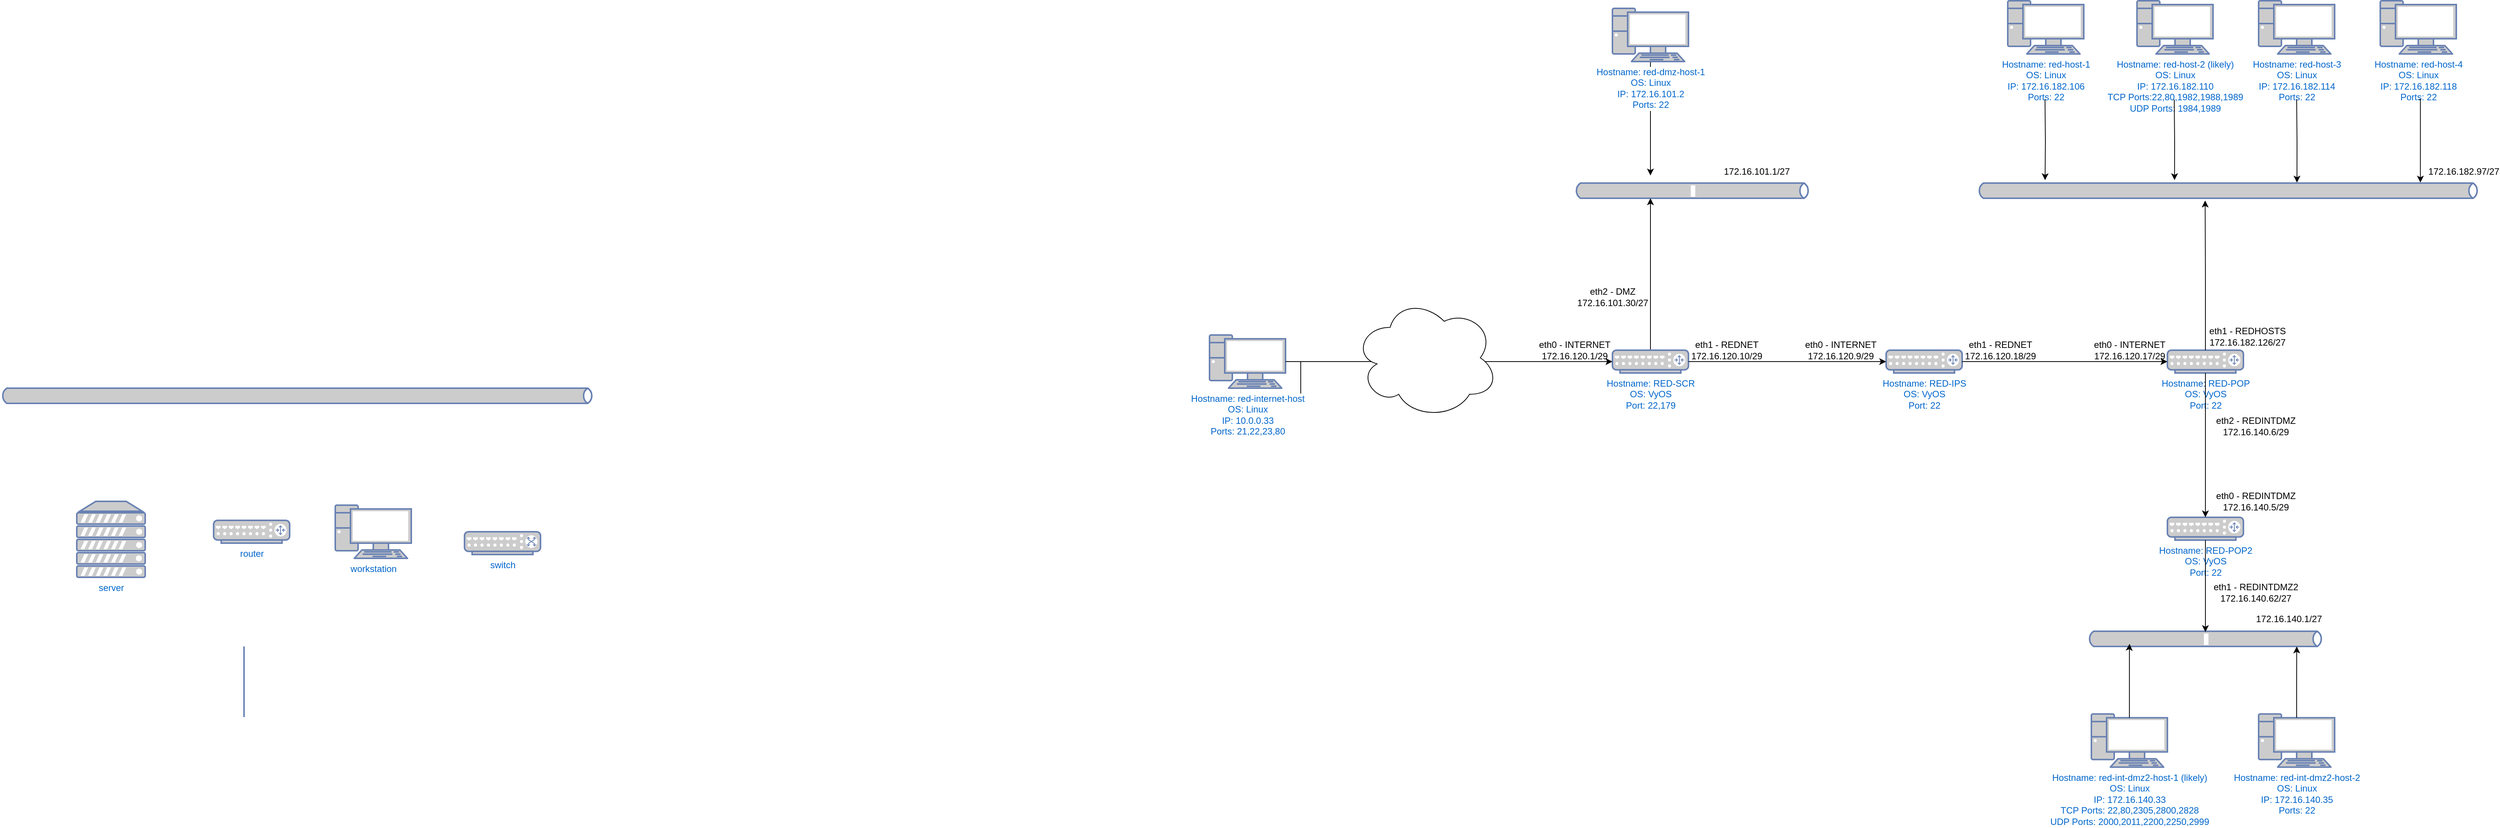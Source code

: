 <mxfile version="24.8.3">
  <diagram name="Page-1" id="d66fe2ae-3e9f-cf2f-6d29-e24063ad5d60">
    <mxGraphModel dx="949" dy="1174" grid="1" gridSize="10" guides="1" tooltips="1" connect="1" arrows="1" fold="1" page="1" pageScale="1" pageWidth="1100" pageHeight="850" background="none" math="0" shadow="0">
      <root>
        <mxCell id="0" />
        <mxCell id="1" parent="0" />
        <mxCell id="tD9H55nl_gsNZWcoYCBU-1" value="router" style="fontColor=#0066CC;verticalAlign=top;verticalLabelPosition=bottom;labelPosition=center;align=center;html=1;fillColor=#CCCCCC;strokeColor=#6881B3;gradientColor=none;gradientDirection=north;strokeWidth=2;shape=mxgraph.networks.router;rounded=1;shadow=0;comic=0;labelBackgroundColor=#ffffff;" parent="1" vertex="1">
          <mxGeometry x="1840" y="774" width="100" height="30" as="geometry" />
        </mxCell>
        <mxCell id="tD9H55nl_gsNZWcoYCBU-2" value="workstation" style="fontColor=#0066CC;verticalAlign=top;verticalLabelPosition=bottom;labelPosition=center;align=center;html=1;fillColor=#CCCCCC;strokeColor=#6881B3;gradientColor=none;gradientDirection=north;strokeWidth=2;shape=mxgraph.networks.pc;rounded=1;shadow=0;comic=0;labelBackgroundColor=#ffffff;" parent="1" vertex="1">
          <mxGeometry x="2000" y="754" width="100" height="70" as="geometry" />
        </mxCell>
        <mxCell id="tD9H55nl_gsNZWcoYCBU-3" value="server" style="fontColor=#0066CC;verticalAlign=top;verticalLabelPosition=bottom;labelPosition=center;align=center;html=1;fillColor=#CCCCCC;strokeColor=#6881B3;gradientColor=none;gradientDirection=north;strokeWidth=2;shape=mxgraph.networks.server;rounded=1;shadow=0;comic=0;labelBackgroundColor=#ffffff;" parent="1" vertex="1">
          <mxGeometry x="1660" y="749" width="90" height="100" as="geometry" />
        </mxCell>
        <mxCell id="tD9H55nl_gsNZWcoYCBU-4" value="switch" style="fontColor=#0066CC;verticalAlign=top;verticalLabelPosition=bottom;labelPosition=center;align=center;html=1;fillColor=#CCCCCC;strokeColor=#6881B3;gradientColor=none;gradientDirection=north;strokeWidth=2;shape=mxgraph.networks.switch;rounded=1;shadow=0;comic=0;labelBackgroundColor=#ffffff;" parent="1" vertex="1">
          <mxGeometry x="2170" y="789" width="100" height="30" as="geometry" />
        </mxCell>
        <mxCell id="tD9H55nl_gsNZWcoYCBU-5" value="c" style="html=1;fillColor=#CCCCCC;strokeColor=#6881B3;gradientColor=none;gradientDirection=north;strokeWidth=2;shape=mxgraph.networks.bus;gradientColor=none;gradientDirection=north;fontColor=#ffffff;perimeter=backbonePerimeter;backboneSize=20;rounded=1;shadow=0;comic=0;labelBackgroundColor=#ffffff;" parent="1" vertex="1">
          <mxGeometry x="3630" y="330" width="310" height="20" as="geometry" />
        </mxCell>
        <mxCell id="tD9H55nl_gsNZWcoYCBU-6" value="" style="strokeColor=#6881B3;edgeStyle=none;rounded=0;endArrow=none;html=1;strokeWidth=2;labelBackgroundColor=none;fontFamily=Verdana;fontSize=28;fontColor=#0066CC;entryX=0.5;entryY=0;entryPerimeter=0;" parent="1" edge="1">
          <mxGeometry relative="1" as="geometry">
            <mxPoint x="1880" y="940" as="sourcePoint" />
            <mxPoint x="1880" y="1033" as="targetPoint" />
          </mxGeometry>
        </mxCell>
        <mxCell id="tD9H55nl_gsNZWcoYCBU-12" style="edgeStyle=orthogonalEdgeStyle;rounded=0;orthogonalLoop=1;jettySize=auto;html=1;exitX=0.5;exitY=0;exitDx=0;exitDy=0;exitPerimeter=0;" parent="1" source="tD9H55nl_gsNZWcoYCBU-7" target="tD9H55nl_gsNZWcoYCBU-5" edge="1">
          <mxGeometry relative="1" as="geometry">
            <Array as="points">
              <mxPoint x="3730" y="390" />
              <mxPoint x="3730" y="390" />
            </Array>
          </mxGeometry>
        </mxCell>
        <mxCell id="tD9H55nl_gsNZWcoYCBU-7" value="&lt;div&gt;Hostname: RED-SCR&lt;/div&gt;&lt;div&gt;OS: VyOS&lt;br&gt;&lt;/div&gt;&lt;div&gt;Port: 22,179&lt;br&gt;&lt;/div&gt;" style="fontColor=#0066CC;verticalAlign=top;verticalLabelPosition=bottom;labelPosition=center;align=center;html=1;fillColor=#CCCCCC;strokeColor=#6881B3;gradientColor=none;gradientDirection=north;strokeWidth=2;shape=mxgraph.networks.router;rounded=1;shadow=0;comic=0;labelBackgroundColor=#ffffff;" parent="1" vertex="1">
          <mxGeometry x="3680" y="550" width="100" height="30" as="geometry" />
        </mxCell>
        <mxCell id="tD9H55nl_gsNZWcoYCBU-21" value="" style="edgeStyle=orthogonalEdgeStyle;rounded=0;orthogonalLoop=1;jettySize=auto;html=1;" parent="1" source="tD9H55nl_gsNZWcoYCBU-8" edge="1">
          <mxGeometry relative="1" as="geometry">
            <mxPoint x="3260" y="638" as="targetPoint" />
          </mxGeometry>
        </mxCell>
        <mxCell id="tD9H55nl_gsNZWcoYCBU-8" value="&lt;div&gt;Hostname: red-internet-host&lt;/div&gt;&lt;div&gt;OS: Linux&lt;br&gt;&lt;/div&gt;&lt;div&gt;IP: 10.0.0.33&lt;/div&gt;&lt;div&gt;Ports: 21,22,23,80&lt;br&gt;&lt;/div&gt;" style="fontColor=#0066CC;verticalAlign=top;verticalLabelPosition=bottom;labelPosition=center;align=center;html=1;fillColor=#CCCCCC;strokeColor=#6881B3;gradientColor=none;gradientDirection=north;strokeWidth=2;shape=mxgraph.networks.pc;rounded=1;shadow=0;comic=0;labelBackgroundColor=#ffffff;" parent="1" vertex="1">
          <mxGeometry x="3150" y="530" width="100" height="70" as="geometry" />
        </mxCell>
        <mxCell id="tD9H55nl_gsNZWcoYCBU-9" value="" style="html=1;fillColor=#CCCCCC;strokeColor=#6881B3;gradientColor=none;gradientDirection=north;strokeWidth=2;shape=mxgraph.networks.bus;gradientColor=none;gradientDirection=north;fontColor=#ffffff;perimeter=backbonePerimeter;backboneSize=20;rounded=1;shadow=0;comic=0;labelBackgroundColor=#ffffff;" parent="1" vertex="1">
          <mxGeometry x="1560" y="600" width="780" height="20" as="geometry" />
        </mxCell>
        <mxCell id="tD9H55nl_gsNZWcoYCBU-13" style="edgeStyle=orthogonalEdgeStyle;rounded=0;orthogonalLoop=1;jettySize=auto;html=1;exitX=0.5;exitY=1;exitDx=0;exitDy=0;exitPerimeter=0;" parent="1" source="tD9H55nl_gsNZWcoYCBU-10" edge="1">
          <mxGeometry relative="1" as="geometry">
            <mxPoint x="3730" y="320" as="targetPoint" />
          </mxGeometry>
        </mxCell>
        <mxCell id="tD9H55nl_gsNZWcoYCBU-10" value="&lt;div&gt;Hostname: red-dmz-host-1&lt;/div&gt;&lt;div&gt;OS: Linux&lt;br&gt;&lt;/div&gt;&lt;div&gt;IP: 172.16.101.2&lt;/div&gt;&lt;div&gt;Ports: 22&lt;br&gt;&lt;/div&gt;" style="fontColor=#0066CC;verticalAlign=top;verticalLabelPosition=bottom;labelPosition=center;align=center;html=1;fillColor=#CCCCCC;strokeColor=#6881B3;gradientColor=none;gradientDirection=north;strokeWidth=2;shape=mxgraph.networks.pc;rounded=1;shadow=0;comic=0;labelBackgroundColor=#ffffff;" parent="1" vertex="1">
          <mxGeometry x="3680" y="100" width="100" height="70" as="geometry" />
        </mxCell>
        <mxCell id="tD9H55nl_gsNZWcoYCBU-14" value="172.16.101.1/27" style="text;html=1;align=center;verticalAlign=middle;whiteSpace=wrap;rounded=0;" parent="1" vertex="1">
          <mxGeometry x="3840" y="300" width="60" height="30" as="geometry" />
        </mxCell>
        <mxCell id="tD9H55nl_gsNZWcoYCBU-15" style="edgeStyle=orthogonalEdgeStyle;rounded=0;orthogonalLoop=1;jettySize=auto;html=1;exitX=1;exitY=0.5;exitDx=0;exitDy=0;exitPerimeter=0;entryX=0;entryY=0.5;entryDx=0;entryDy=0;entryPerimeter=0;" parent="1" source="tD9H55nl_gsNZWcoYCBU-8" target="tD9H55nl_gsNZWcoYCBU-7" edge="1">
          <mxGeometry relative="1" as="geometry" />
        </mxCell>
        <mxCell id="tD9H55nl_gsNZWcoYCBU-16" value="&lt;div&gt;Hostname: RED-IPS&lt;/div&gt;&lt;div&gt;OS: VyOS&lt;br&gt;&lt;/div&gt;&lt;div&gt;Port: 22&lt;br&gt;&lt;/div&gt;" style="fontColor=#0066CC;verticalAlign=top;verticalLabelPosition=bottom;labelPosition=center;align=center;html=1;fillColor=#CCCCCC;strokeColor=#6881B3;gradientColor=none;gradientDirection=north;strokeWidth=2;shape=mxgraph.networks.router;rounded=1;shadow=0;comic=0;labelBackgroundColor=#ffffff;" parent="1" vertex="1">
          <mxGeometry x="4040" y="550" width="100" height="30" as="geometry" />
        </mxCell>
        <mxCell id="tD9H55nl_gsNZWcoYCBU-17" value="&lt;div&gt;Hostname: RED-POP&lt;/div&gt;&lt;div&gt;OS: VyOS&lt;br&gt;&lt;/div&gt;&lt;div&gt;Port: 22&lt;br&gt;&lt;/div&gt;" style="fontColor=#0066CC;verticalAlign=top;verticalLabelPosition=bottom;labelPosition=center;align=center;html=1;fillColor=#CCCCCC;strokeColor=#6881B3;gradientColor=none;gradientDirection=north;strokeWidth=2;shape=mxgraph.networks.router;rounded=1;shadow=0;comic=0;labelBackgroundColor=#ffffff;" parent="1" vertex="1">
          <mxGeometry x="4410" y="550" width="100" height="30" as="geometry" />
        </mxCell>
        <mxCell id="tD9H55nl_gsNZWcoYCBU-18" style="edgeStyle=orthogonalEdgeStyle;rounded=0;orthogonalLoop=1;jettySize=auto;html=1;exitX=1;exitY=0.5;exitDx=0;exitDy=0;exitPerimeter=0;entryX=0;entryY=0.5;entryDx=0;entryDy=0;entryPerimeter=0;" parent="1" source="tD9H55nl_gsNZWcoYCBU-7" target="tD9H55nl_gsNZWcoYCBU-16" edge="1">
          <mxGeometry relative="1" as="geometry" />
        </mxCell>
        <mxCell id="tD9H55nl_gsNZWcoYCBU-19" style="edgeStyle=orthogonalEdgeStyle;rounded=0;orthogonalLoop=1;jettySize=auto;html=1;exitX=1;exitY=0.5;exitDx=0;exitDy=0;exitPerimeter=0;entryX=0;entryY=0.5;entryDx=0;entryDy=0;entryPerimeter=0;" parent="1" source="tD9H55nl_gsNZWcoYCBU-16" target="tD9H55nl_gsNZWcoYCBU-17" edge="1">
          <mxGeometry relative="1" as="geometry" />
        </mxCell>
        <mxCell id="tD9H55nl_gsNZWcoYCBU-26" value="&lt;div&gt;eth2 - DMZ&lt;br&gt;&lt;/div&gt;&lt;div&gt;172.16.101.30/27&lt;br&gt;&lt;/div&gt;" style="text;html=1;align=center;verticalAlign=middle;resizable=0;points=[];autosize=1;strokeColor=none;fillColor=none;" parent="1" vertex="1">
          <mxGeometry x="3620" y="460" width="120" height="40" as="geometry" />
        </mxCell>
        <mxCell id="tD9H55nl_gsNZWcoYCBU-27" value="&lt;div&gt;eth1 - REDNET&lt;br&gt;&lt;/div&gt;&lt;div&gt;172.16.120.10/29&lt;br&gt;&lt;/div&gt;" style="text;html=1;align=center;verticalAlign=middle;resizable=0;points=[];autosize=1;strokeColor=none;fillColor=none;" parent="1" vertex="1">
          <mxGeometry x="3770" y="530" width="120" height="40" as="geometry" />
        </mxCell>
        <mxCell id="tD9H55nl_gsNZWcoYCBU-28" value="&lt;div&gt;eth0 - INTERNET&lt;br&gt;&lt;/div&gt;&lt;div&gt;172.16.120.9/29&lt;/div&gt;" style="text;html=1;align=center;verticalAlign=middle;resizable=0;points=[];autosize=1;strokeColor=none;fillColor=none;" parent="1" vertex="1">
          <mxGeometry x="3920" y="530" width="120" height="40" as="geometry" />
        </mxCell>
        <mxCell id="tD9H55nl_gsNZWcoYCBU-29" value="&lt;div&gt;eth1 - REDNET&lt;br&gt;&lt;/div&gt;172.16.120.18/29" style="text;html=1;align=center;verticalAlign=middle;resizable=0;points=[];autosize=1;strokeColor=none;fillColor=none;" parent="1" vertex="1">
          <mxGeometry x="4130" y="530" width="120" height="40" as="geometry" />
        </mxCell>
        <mxCell id="tD9H55nl_gsNZWcoYCBU-30" value="&lt;div&gt;eth0 - INTERNET&lt;/div&gt;&lt;div&gt;172.16.120.17/29&lt;br&gt;&lt;/div&gt;" style="text;html=1;align=center;verticalAlign=middle;resizable=0;points=[];autosize=1;strokeColor=none;fillColor=none;" parent="1" vertex="1">
          <mxGeometry x="4300" y="530" width="120" height="40" as="geometry" />
        </mxCell>
        <mxCell id="tD9H55nl_gsNZWcoYCBU-31" value="&lt;div&gt;eth0 - INTERNET&lt;br&gt;&lt;/div&gt;&lt;div&gt;172.16.120.1/29&lt;/div&gt;" style="text;html=1;align=center;verticalAlign=middle;resizable=0;points=[];autosize=1;strokeColor=none;fillColor=none;" parent="1" vertex="1">
          <mxGeometry x="3570" y="530" width="120" height="40" as="geometry" />
        </mxCell>
        <mxCell id="tD9H55nl_gsNZWcoYCBU-33" value="" style="ellipse;shape=cloud;whiteSpace=wrap;html=1;" parent="1" vertex="1">
          <mxGeometry x="3340" y="480" width="190" height="160" as="geometry" />
        </mxCell>
        <mxCell id="tD9H55nl_gsNZWcoYCBU-34" value="" style="html=1;fillColor=#CCCCCC;strokeColor=#6881B3;gradientColor=none;gradientDirection=north;strokeWidth=2;shape=mxgraph.networks.bus;gradientColor=none;gradientDirection=north;fontColor=#ffffff;perimeter=backbonePerimeter;backboneSize=20;rounded=1;shadow=0;comic=0;labelBackgroundColor=#ffffff;" parent="1" vertex="1">
          <mxGeometry x="4160" y="330" width="660" height="20" as="geometry" />
        </mxCell>
        <mxCell id="tD9H55nl_gsNZWcoYCBU-37" style="edgeStyle=orthogonalEdgeStyle;rounded=0;orthogonalLoop=1;jettySize=auto;html=1;exitX=0.5;exitY=0;exitDx=0;exitDy=0;exitPerimeter=0;entryX=0.454;entryY=1.15;entryDx=0;entryDy=0;entryPerimeter=0;" parent="1" source="tD9H55nl_gsNZWcoYCBU-17" target="tD9H55nl_gsNZWcoYCBU-34" edge="1">
          <mxGeometry relative="1" as="geometry" />
        </mxCell>
        <mxCell id="tD9H55nl_gsNZWcoYCBU-38" value="&lt;div&gt;Hostname: red-host-1&lt;/div&gt;&lt;div&gt;OS: Linux&lt;br&gt;&lt;/div&gt;&lt;div&gt;IP: 172.16.182.106&lt;/div&gt;&lt;div&gt;Ports: 22&lt;br&gt;&lt;/div&gt;" style="fontColor=#0066CC;verticalAlign=top;verticalLabelPosition=bottom;labelPosition=center;align=center;html=1;fillColor=#CCCCCC;strokeColor=#6881B3;gradientColor=none;gradientDirection=north;strokeWidth=2;shape=mxgraph.networks.pc;rounded=1;shadow=0;comic=0;labelBackgroundColor=#ffffff;" parent="1" vertex="1">
          <mxGeometry x="4200" y="90" width="100" height="70" as="geometry" />
        </mxCell>
        <mxCell id="tD9H55nl_gsNZWcoYCBU-39" value="&lt;div&gt;Hostname: red-host-2 (likely) &lt;br&gt;&lt;/div&gt;&lt;div&gt;OS: Linux&lt;br&gt;&lt;/div&gt;&lt;div&gt;IP: 172.16.182.110&lt;/div&gt;&lt;div&gt;TCP Ports:22,80,1982,1988,1989&lt;br&gt;&lt;/div&gt;&lt;div&gt;UDP Ports: 1984,1989&lt;br&gt;&lt;/div&gt;" style="fontColor=#0066CC;verticalAlign=top;verticalLabelPosition=bottom;labelPosition=center;align=center;html=1;fillColor=#CCCCCC;strokeColor=#6881B3;gradientColor=none;gradientDirection=north;strokeWidth=2;shape=mxgraph.networks.pc;rounded=1;shadow=0;comic=0;labelBackgroundColor=#ffffff;" parent="1" vertex="1">
          <mxGeometry x="4370" y="90" width="100" height="70" as="geometry" />
        </mxCell>
        <mxCell id="tD9H55nl_gsNZWcoYCBU-40" value="&lt;div&gt;Hostname: red-host-3&lt;/div&gt;&lt;div&gt;OS: Linux&lt;br&gt;&lt;/div&gt;&lt;div&gt;IP: 172.16.182.114&lt;/div&gt;&lt;div&gt;Ports: 22&lt;br&gt;&lt;/div&gt;" style="fontColor=#0066CC;verticalAlign=top;verticalLabelPosition=bottom;labelPosition=center;align=center;html=1;fillColor=#CCCCCC;strokeColor=#6881B3;gradientColor=none;gradientDirection=north;strokeWidth=2;shape=mxgraph.networks.pc;rounded=1;shadow=0;comic=0;labelBackgroundColor=#ffffff;" parent="1" vertex="1">
          <mxGeometry x="4530" y="90" width="100" height="70" as="geometry" />
        </mxCell>
        <mxCell id="tD9H55nl_gsNZWcoYCBU-41" value="&lt;div&gt;Hostname: red-host-4&lt;br&gt;&lt;/div&gt;&lt;div&gt;OS: Linux&lt;br&gt;&lt;/div&gt;&lt;div&gt;IP: 172.16.182.118&lt;/div&gt;&lt;div&gt;Ports: 22&lt;br&gt;&lt;/div&gt;" style="fontColor=#0066CC;verticalAlign=top;verticalLabelPosition=bottom;labelPosition=center;align=center;html=1;fillColor=#CCCCCC;strokeColor=#6881B3;gradientColor=none;gradientDirection=north;strokeWidth=2;shape=mxgraph.networks.pc;rounded=1;shadow=0;comic=0;labelBackgroundColor=#ffffff;" parent="1" vertex="1">
          <mxGeometry x="4690" y="90" width="100" height="70" as="geometry" />
        </mxCell>
        <mxCell id="tD9H55nl_gsNZWcoYCBU-42" style="edgeStyle=orthogonalEdgeStyle;rounded=0;orthogonalLoop=1;jettySize=auto;html=1;entryX=0.135;entryY=-0.192;entryDx=0;entryDy=0;entryPerimeter=0;" parent="1" target="tD9H55nl_gsNZWcoYCBU-34" edge="1">
          <mxGeometry relative="1" as="geometry">
            <mxPoint x="4249" y="220" as="sourcePoint" />
          </mxGeometry>
        </mxCell>
        <mxCell id="tD9H55nl_gsNZWcoYCBU-43" style="edgeStyle=orthogonalEdgeStyle;rounded=0;orthogonalLoop=1;jettySize=auto;html=1;entryX=0.393;entryY=-0.192;entryDx=0;entryDy=0;entryPerimeter=0;" parent="1" target="tD9H55nl_gsNZWcoYCBU-34" edge="1">
          <mxGeometry relative="1" as="geometry">
            <mxPoint x="4419" y="220" as="sourcePoint" />
          </mxGeometry>
        </mxCell>
        <mxCell id="tD9H55nl_gsNZWcoYCBU-44" style="edgeStyle=orthogonalEdgeStyle;rounded=0;orthogonalLoop=1;jettySize=auto;html=1;entryX=0.637;entryY=-0.034;entryDx=0;entryDy=0;entryPerimeter=0;" parent="1" target="tD9H55nl_gsNZWcoYCBU-34" edge="1">
          <mxGeometry relative="1" as="geometry">
            <mxPoint x="4580" y="220" as="sourcePoint" />
          </mxGeometry>
        </mxCell>
        <mxCell id="tD9H55nl_gsNZWcoYCBU-45" style="edgeStyle=orthogonalEdgeStyle;rounded=0;orthogonalLoop=1;jettySize=auto;html=1;entryX=0.883;entryY=-0.034;entryDx=0;entryDy=0;entryPerimeter=0;" parent="1" target="tD9H55nl_gsNZWcoYCBU-34" edge="1">
          <mxGeometry relative="1" as="geometry">
            <mxPoint x="4741" y="220" as="sourcePoint" />
            <Array as="points">
              <mxPoint x="4743" y="220" />
            </Array>
          </mxGeometry>
        </mxCell>
        <mxCell id="tD9H55nl_gsNZWcoYCBU-46" value="172.16.182.97/27" style="text;html=1;align=center;verticalAlign=middle;whiteSpace=wrap;rounded=0;" parent="1" vertex="1">
          <mxGeometry x="4770" y="300" width="60" height="30" as="geometry" />
        </mxCell>
        <mxCell id="tD9H55nl_gsNZWcoYCBU-55" value="&lt;div&gt;Hostname: RED-POP2&lt;/div&gt;&lt;div&gt;OS: VyOS&lt;br&gt;&lt;/div&gt;&lt;div&gt;Port: 22&lt;/div&gt;" style="fontColor=#0066CC;verticalAlign=top;verticalLabelPosition=bottom;labelPosition=center;align=center;html=1;fillColor=#CCCCCC;strokeColor=#6881B3;gradientColor=none;gradientDirection=north;strokeWidth=2;shape=mxgraph.networks.router;rounded=1;shadow=0;comic=0;labelBackgroundColor=#ffffff;" parent="1" vertex="1">
          <mxGeometry x="4410" y="770" width="100" height="30" as="geometry" />
        </mxCell>
        <mxCell id="tD9H55nl_gsNZWcoYCBU-56" value="&lt;div&gt;eth1 - REDHOSTS&lt;/div&gt;&lt;div&gt;172.16.182.126/27&lt;br&gt;&lt;/div&gt;" style="text;html=1;align=center;verticalAlign=middle;resizable=0;points=[];autosize=1;strokeColor=none;fillColor=none;" parent="1" vertex="1">
          <mxGeometry x="4455" y="512" width="120" height="40" as="geometry" />
        </mxCell>
        <mxCell id="tD9H55nl_gsNZWcoYCBU-57" value="&lt;div&gt;eth2 - REDINTDMZ&lt;/div&gt;&lt;div&gt;172.16.140.6/29&lt;br&gt;&lt;/div&gt;" style="text;html=1;align=center;verticalAlign=middle;resizable=0;points=[];autosize=1;strokeColor=none;fillColor=none;" parent="1" vertex="1">
          <mxGeometry x="4461" y="630" width="130" height="40" as="geometry" />
        </mxCell>
        <mxCell id="tD9H55nl_gsNZWcoYCBU-58" value="&lt;div&gt;eth0 - REDINTDMZ&lt;/div&gt;&lt;div&gt;172.16.140.5/29&lt;br&gt;&lt;/div&gt;" style="text;html=1;align=center;verticalAlign=middle;resizable=0;points=[];autosize=1;strokeColor=none;fillColor=none;" parent="1" vertex="1">
          <mxGeometry x="4461" y="729" width="130" height="40" as="geometry" />
        </mxCell>
        <mxCell id="tD9H55nl_gsNZWcoYCBU-59" style="edgeStyle=orthogonalEdgeStyle;rounded=0;orthogonalLoop=1;jettySize=auto;html=1;exitX=0.5;exitY=1;exitDx=0;exitDy=0;exitPerimeter=0;entryX=0.5;entryY=0;entryDx=0;entryDy=0;entryPerimeter=0;" parent="1" source="tD9H55nl_gsNZWcoYCBU-17" target="tD9H55nl_gsNZWcoYCBU-55" edge="1">
          <mxGeometry relative="1" as="geometry" />
        </mxCell>
        <mxCell id="tD9H55nl_gsNZWcoYCBU-60" value="c" style="html=1;fillColor=#CCCCCC;strokeColor=#6881B3;gradientColor=none;gradientDirection=north;strokeWidth=2;shape=mxgraph.networks.bus;gradientColor=none;gradientDirection=north;fontColor=#ffffff;perimeter=backbonePerimeter;backboneSize=20;rounded=1;shadow=0;comic=0;labelBackgroundColor=#ffffff;" parent="1" vertex="1">
          <mxGeometry x="4305" y="920" width="310" height="20" as="geometry" />
        </mxCell>
        <mxCell id="tD9H55nl_gsNZWcoYCBU-61" value="&lt;div&gt;Hostname: red-int-dmz2-host-1 (likely)&lt;br&gt;&lt;/div&gt;&lt;div&gt;OS: Linux&lt;br&gt;&lt;/div&gt;&lt;div&gt;IP: 172.16.140.33&lt;/div&gt;&lt;div&gt;TCP Ports: 22,80,2305,2800,2828&lt;/div&gt;&lt;div&gt;UDP Ports: 2000,2011,2200,2250,2999&lt;br&gt;&lt;/div&gt;" style="fontColor=#0066CC;verticalAlign=top;verticalLabelPosition=bottom;labelPosition=center;align=center;html=1;fillColor=#CCCCCC;strokeColor=#6881B3;gradientColor=none;gradientDirection=north;strokeWidth=2;shape=mxgraph.networks.pc;rounded=1;shadow=0;comic=0;labelBackgroundColor=#ffffff;" parent="1" vertex="1">
          <mxGeometry x="4310" y="1028.86" width="100" height="70" as="geometry" />
        </mxCell>
        <mxCell id="tD9H55nl_gsNZWcoYCBU-63" style="edgeStyle=orthogonalEdgeStyle;rounded=0;orthogonalLoop=1;jettySize=auto;html=1;exitX=0.5;exitY=1;exitDx=0;exitDy=0;exitPerimeter=0;entryX=0.5;entryY=0.052;entryDx=0;entryDy=0;entryPerimeter=0;" parent="1" source="tD9H55nl_gsNZWcoYCBU-55" target="tD9H55nl_gsNZWcoYCBU-60" edge="1">
          <mxGeometry relative="1" as="geometry" />
        </mxCell>
        <mxCell id="tD9H55nl_gsNZWcoYCBU-64" style="edgeStyle=orthogonalEdgeStyle;rounded=0;orthogonalLoop=1;jettySize=auto;html=1;exitX=0.5;exitY=0.07;exitDx=0;exitDy=0;exitPerimeter=0;entryX=0.275;entryY=0.887;entryDx=0;entryDy=0;entryPerimeter=0;" parent="1" source="tD9H55nl_gsNZWcoYCBU-61" edge="1">
          <mxGeometry relative="1" as="geometry">
            <Array as="points">
              <mxPoint x="4360" y="940.86" />
            </Array>
            <mxPoint x="4360.25" y="936.6" as="targetPoint" />
          </mxGeometry>
        </mxCell>
        <mxCell id="tD9H55nl_gsNZWcoYCBU-65" value="&lt;div&gt;Hostname: red-int-dmz2-host-2&lt;/div&gt;&lt;div&gt;OS: Linux&lt;br&gt;&lt;/div&gt;&lt;div&gt;IP: 172.16.140.35&lt;/div&gt;&lt;div&gt;Ports: 22&lt;br&gt;&lt;/div&gt;" style="fontColor=#0066CC;verticalAlign=top;verticalLabelPosition=bottom;labelPosition=center;align=center;html=1;fillColor=#CCCCCC;strokeColor=#6881B3;gradientColor=none;gradientDirection=north;strokeWidth=2;shape=mxgraph.networks.pc;rounded=1;shadow=0;comic=0;labelBackgroundColor=#ffffff;" parent="1" vertex="1">
          <mxGeometry x="4530" y="1028.86" width="100" height="70" as="geometry" />
        </mxCell>
        <mxCell id="tD9H55nl_gsNZWcoYCBU-66" style="edgeStyle=orthogonalEdgeStyle;rounded=0;orthogonalLoop=1;jettySize=auto;html=1;exitX=0.5;exitY=0.07;exitDx=0;exitDy=0;exitPerimeter=0;entryX=0.823;entryY=1.057;entryDx=0;entryDy=0;entryPerimeter=0;" parent="1" source="tD9H55nl_gsNZWcoYCBU-65" edge="1">
          <mxGeometry relative="1" as="geometry">
            <mxPoint x="4580.13" y="940.0" as="targetPoint" />
          </mxGeometry>
        </mxCell>
        <mxCell id="tD9H55nl_gsNZWcoYCBU-67" value="&lt;div&gt;eth1 - REDINTDMZ2&lt;/div&gt;&lt;div&gt;172.16.140.62/27&lt;br&gt;&lt;/div&gt;" style="text;html=1;align=center;verticalAlign=middle;resizable=0;points=[];autosize=1;strokeColor=none;fillColor=none;" parent="1" vertex="1">
          <mxGeometry x="4461" y="849" width="130" height="40" as="geometry" />
        </mxCell>
        <mxCell id="eXT9mIkrYoKhxlLndRp1-3" value="172.16.140.1/27" style="text;html=1;align=center;verticalAlign=middle;whiteSpace=wrap;rounded=0;" vertex="1" parent="1">
          <mxGeometry x="4540" y="889" width="60" height="30" as="geometry" />
        </mxCell>
      </root>
    </mxGraphModel>
  </diagram>
</mxfile>
